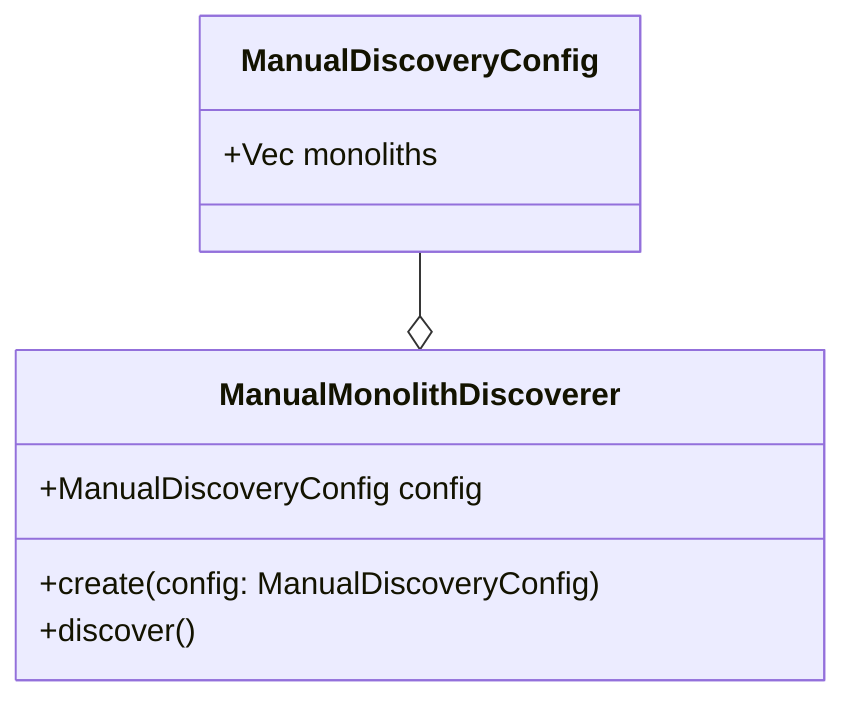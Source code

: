 classDiagram
    ManualDiscoveryConfig --o ManualMonolithDiscoverer
    ManualDiscoveryConfig : +Vec monoliths
    class ManualMonolithDiscoverer{
        +ManualDiscoveryConfig config
        +create(config: ManualDiscoveryConfig)
        +discover()
    }